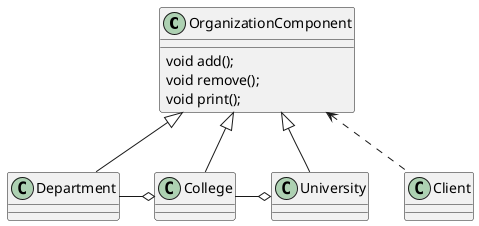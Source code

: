 @startuml
class OrganizationComponent{
    void add();
    void remove();
    void print();
}
OrganizationComponent <|-- Department
OrganizationComponent <|-- College
OrganizationComponent <|-- University

College o-left- Department
University o-left- College

OrganizationComponent <.. Client
@enduml